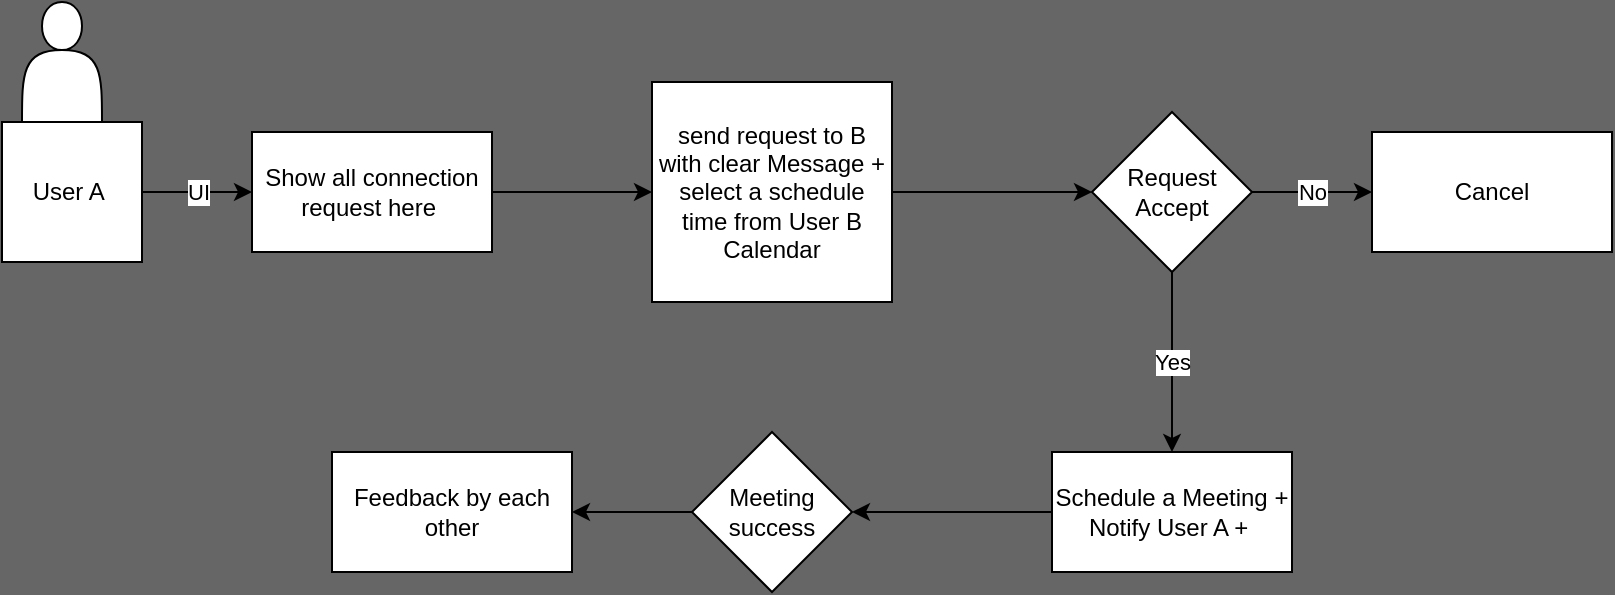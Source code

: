 <mxfile>
    <diagram id="Oh9FfznFyrIhqwnR_n_1" name="Page-1">
        <mxGraphModel dx="933" dy="1588" grid="1" gridSize="10" guides="1" tooltips="1" connect="1" arrows="1" fold="1" page="1" pageScale="1" pageWidth="850" pageHeight="1100" background="#666666" math="0" shadow="0">
            <root>
                <mxCell id="0"/>
                <mxCell id="1" parent="0"/>
                <mxCell id="4" value="UI" style="edgeStyle=none;html=1;" edge="1" parent="1" source="2" target="3">
                    <mxGeometry relative="1" as="geometry"/>
                </mxCell>
                <mxCell id="2" value="User A&amp;nbsp;" style="whiteSpace=wrap;html=1;aspect=fixed;" vertex="1" parent="1">
                    <mxGeometry x="40" y="40" width="70" height="70" as="geometry"/>
                </mxCell>
                <mxCell id="6" value="" style="edgeStyle=none;html=1;" edge="1" parent="1" source="3" target="5">
                    <mxGeometry relative="1" as="geometry"/>
                </mxCell>
                <mxCell id="3" value="Show all connection request here&amp;nbsp;" style="whiteSpace=wrap;html=1;" vertex="1" parent="1">
                    <mxGeometry x="165" y="45" width="120" height="60" as="geometry"/>
                </mxCell>
                <mxCell id="8" value="" style="edgeStyle=none;html=1;" edge="1" parent="1" source="5" target="7">
                    <mxGeometry relative="1" as="geometry"/>
                </mxCell>
                <mxCell id="5" value="send request to B with clear Message + select a schedule time from User B Calendar" style="whiteSpace=wrap;html=1;" vertex="1" parent="1">
                    <mxGeometry x="365" y="20" width="120" height="110" as="geometry"/>
                </mxCell>
                <mxCell id="10" value="Yes" style="edgeStyle=none;html=1;" edge="1" parent="1" source="7" target="9">
                    <mxGeometry relative="1" as="geometry"/>
                </mxCell>
                <mxCell id="12" value="No" style="edgeStyle=none;html=1;" edge="1" parent="1" source="7" target="11">
                    <mxGeometry relative="1" as="geometry"/>
                </mxCell>
                <mxCell id="7" value="Request Accept" style="rhombus;whiteSpace=wrap;html=1;" vertex="1" parent="1">
                    <mxGeometry x="585" y="35" width="80" height="80" as="geometry"/>
                </mxCell>
                <mxCell id="14" value="" style="edgeStyle=none;html=1;" edge="1" parent="1" source="9" target="13">
                    <mxGeometry relative="1" as="geometry"/>
                </mxCell>
                <mxCell id="9" value="Schedule a Meeting + Notify User A +&amp;nbsp;" style="whiteSpace=wrap;html=1;" vertex="1" parent="1">
                    <mxGeometry x="565" y="205" width="120" height="60" as="geometry"/>
                </mxCell>
                <mxCell id="11" value="Cancel" style="whiteSpace=wrap;html=1;" vertex="1" parent="1">
                    <mxGeometry x="725" y="45" width="120" height="60" as="geometry"/>
                </mxCell>
                <mxCell id="16" value="" style="edgeStyle=none;html=1;" edge="1" parent="1" source="13" target="15">
                    <mxGeometry relative="1" as="geometry"/>
                </mxCell>
                <mxCell id="13" value="Meeting success" style="rhombus;whiteSpace=wrap;html=1;" vertex="1" parent="1">
                    <mxGeometry x="385" y="195" width="80" height="80" as="geometry"/>
                </mxCell>
                <mxCell id="15" value="Feedback by each other" style="whiteSpace=wrap;html=1;" vertex="1" parent="1">
                    <mxGeometry x="205" y="205" width="120" height="60" as="geometry"/>
                </mxCell>
                <mxCell id="17" value="" style="shape=actor;whiteSpace=wrap;html=1;" vertex="1" parent="1">
                    <mxGeometry x="50" y="-20" width="40" height="60" as="geometry"/>
                </mxCell>
            </root>
        </mxGraphModel>
    </diagram>
</mxfile>